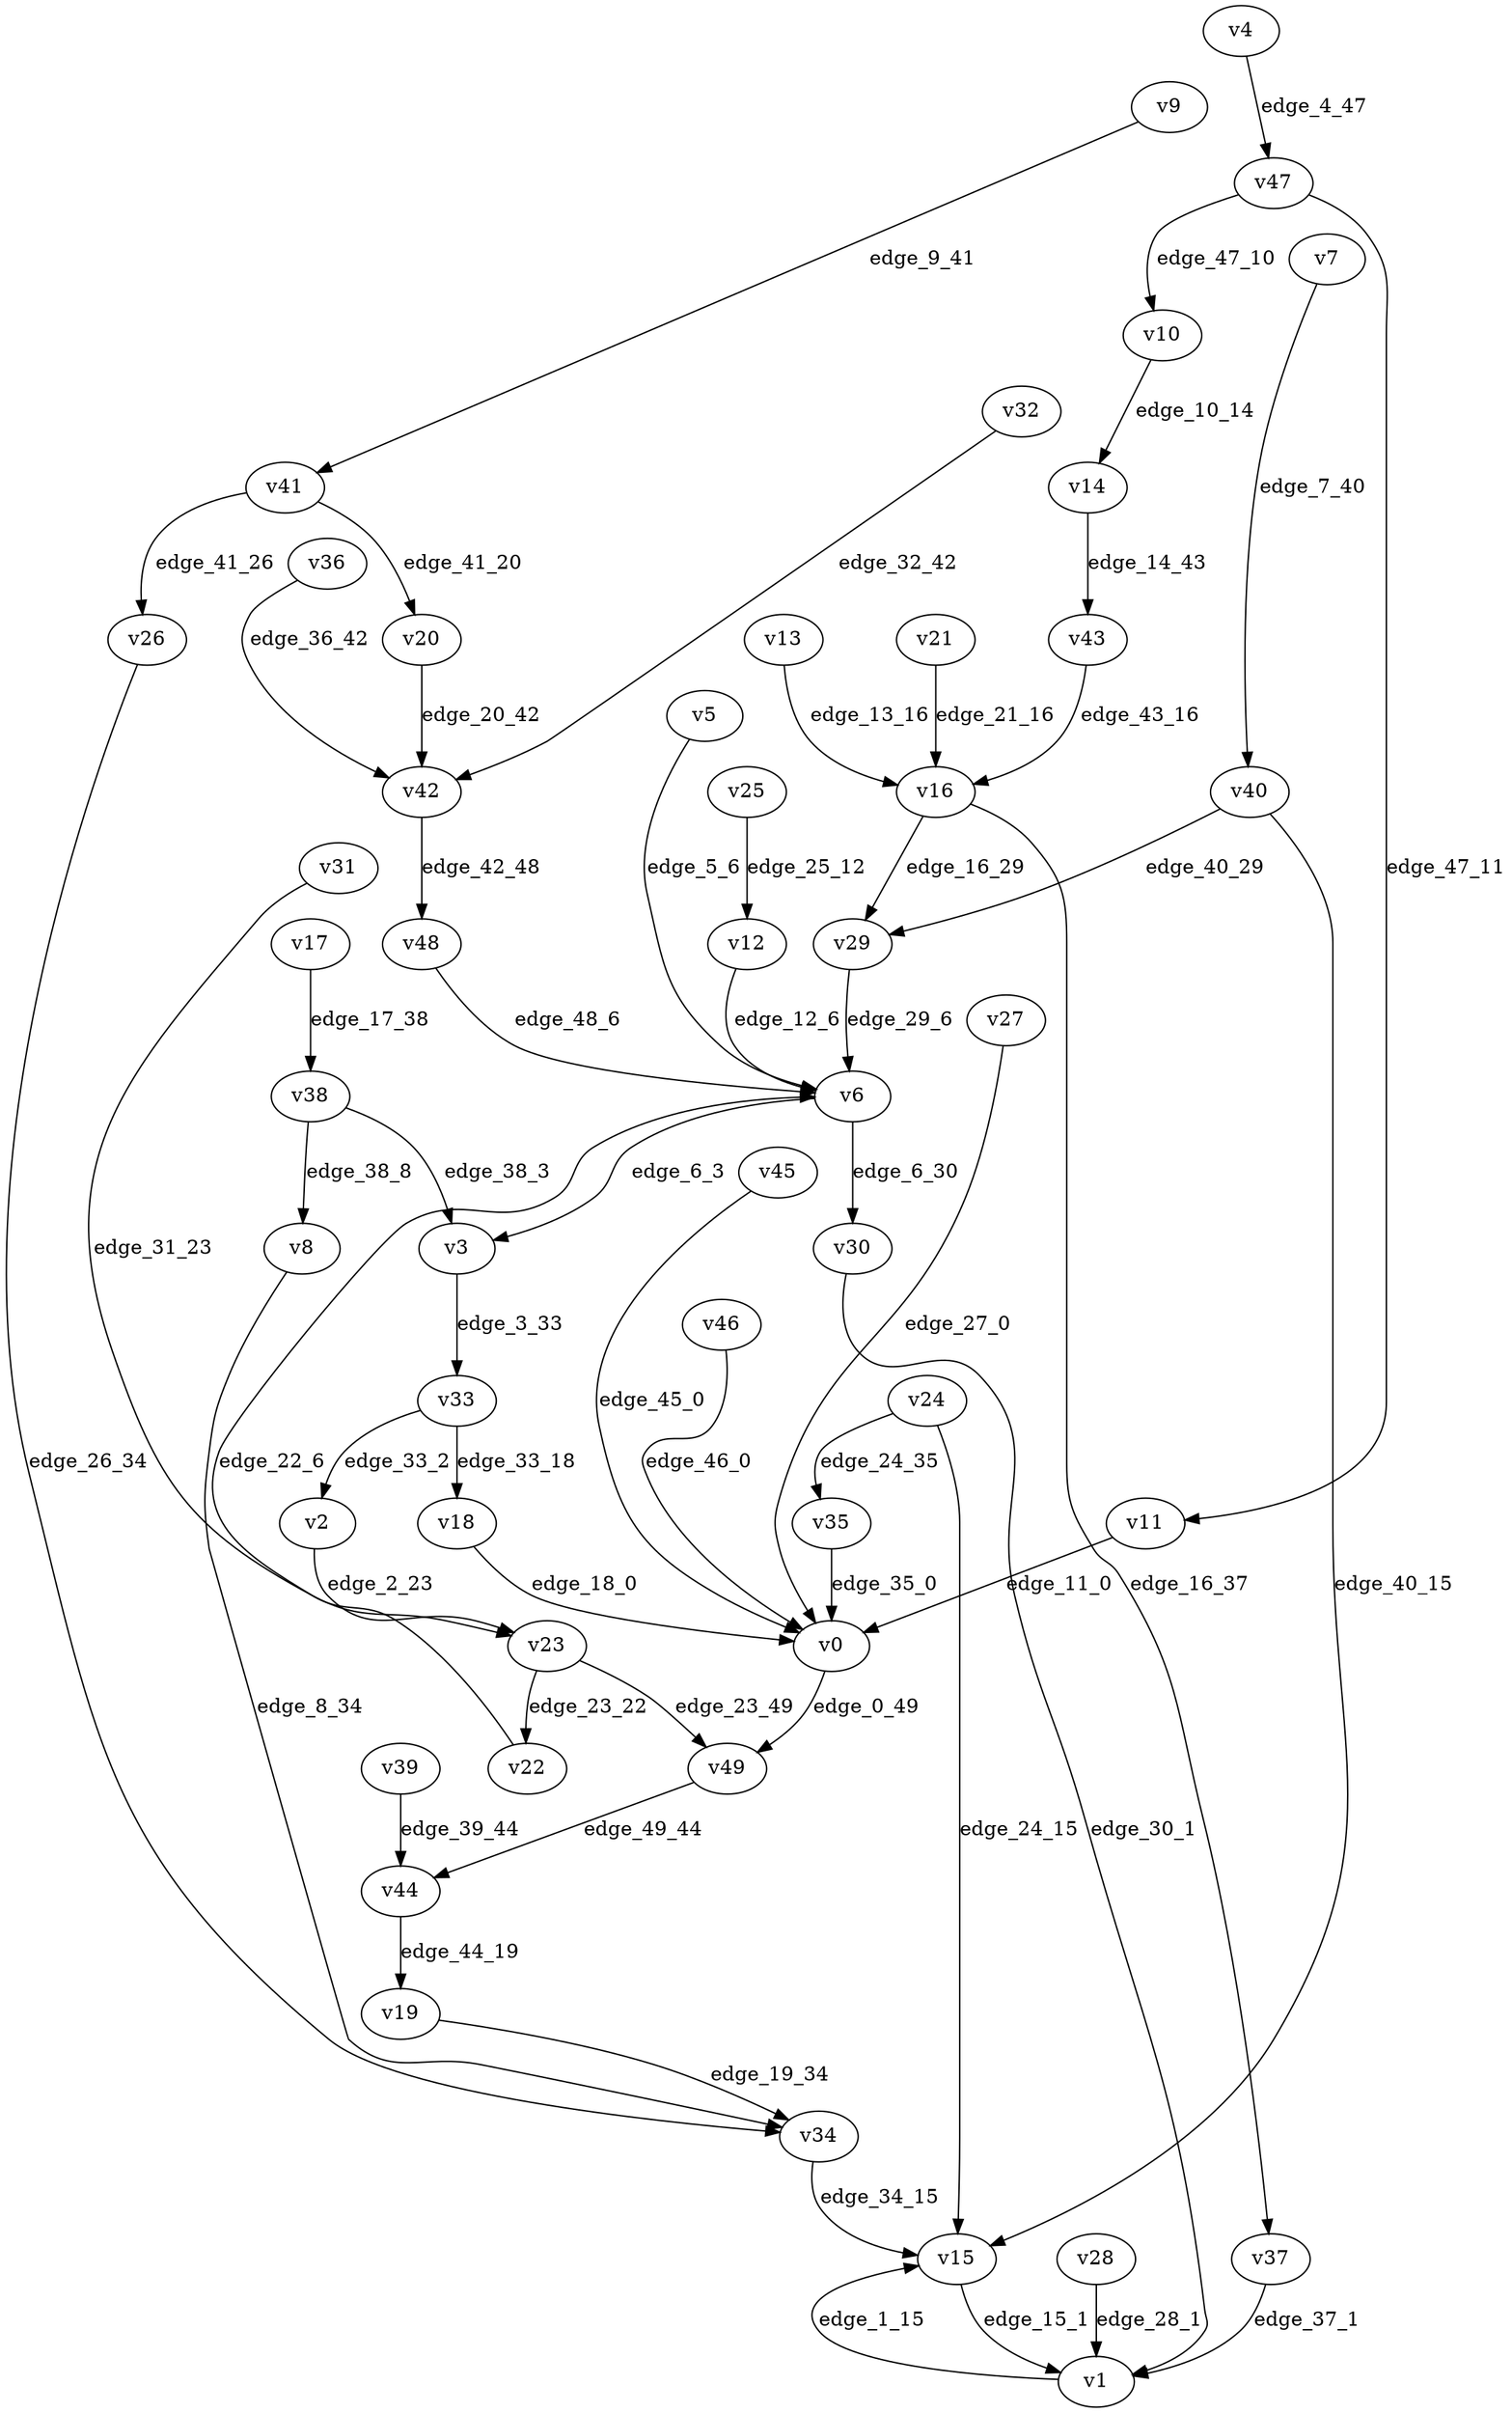 digraph G {
    // Stochastic discounted game

    v0 [name="v0", player=-1];
    v1 [name="v1", player=-1];
    v2 [name="v2", player=1];
    v3 [name="v3", player=1];
    v4 [name="v4", player=1];
    v5 [name="v5", player=0];
    v6 [name="v6", player=-1];
    v7 [name="v7", player=1];
    v8 [name="v8", player=1];
    v9 [name="v9", player=0];
    v10 [name="v10", player=0];
    v11 [name="v11", player=1];
    v12 [name="v12", player=0];
    v13 [name="v13", player=0];
    v14 [name="v14", player=-1];
    v15 [name="v15", player=1];
    v16 [name="v16", player=-1];
    v17 [name="v17", player=1];
    v18 [name="v18", player=0];
    v19 [name="v19", player=0];
    v20 [name="v20", player=1];
    v21 [name="v21", player=0];
    v22 [name="v22", player=1];
    v23 [name="v23", player=-1];
    v24 [name="v24", player=-1];
    v25 [name="v25", player=-1];
    v26 [name="v26", player=0];
    v27 [name="v27", player=1];
    v28 [name="v28", player=1];
    v29 [name="v29", player=0];
    v30 [name="v30", player=1];
    v31 [name="v31", player=1];
    v32 [name="v32", player=0];
    v33 [name="v33", player=-1];
    v34 [name="v34", player=-1];
    v35 [name="v35", player=1];
    v36 [name="v36", player=1];
    v37 [name="v37", player=0];
    v38 [name="v38", player=-1];
    v39 [name="v39", player=0];
    v40 [name="v40", player=-1];
    v41 [name="v41", player=-1];
    v42 [name="v42", player=-1];
    v43 [name="v43", player=0];
    v44 [name="v44", player=-1];
    v45 [name="v45", player=0];
    v46 [name="v46", player=1];
    v47 [name="v47", player=-1];
    v48 [name="v48", player=0];
    v49 [name="v49", player=0];

    v0 -> v49 [label="edge_0_49", probability=1.000000];
    v1 -> v15 [label="edge_1_15", probability=1.000000];
    v2 -> v23 [label="edge_2_23", weight=-9.038366, discount=0.746207];
    v3 -> v33 [label="edge_3_33", weight=4.831675, discount=0.753270];
    v4 -> v47 [label="edge_4_47", weight=-6.167204, discount=0.508363];
    v5 -> v6 [label="edge_5_6", weight=-3.393982, discount=0.571026];
    v6 -> v30 [label="edge_6_30", probability=0.515388];
    v6 -> v3 [label="edge_6_3", probability=0.484612];
    v7 -> v40 [label="edge_7_40", weight=-0.749570, discount=0.452588];
    v8 -> v34 [label="edge_8_34", weight=0.461020, discount=0.258665];
    v9 -> v41 [label="edge_9_41", weight=-4.794611, discount=0.756538];
    v10 -> v14 [label="edge_10_14", weight=-3.180319, discount=0.370781];
    v11 -> v0 [label="edge_11_0", weight=8.771489, discount=0.428518];
    v12 -> v6 [label="edge_12_6", weight=-4.913310, discount=0.331668];
    v13 -> v16 [label="edge_13_16", weight=1.235999, discount=0.299563];
    v14 -> v43 [label="edge_14_43", probability=1.000000];
    v15 -> v1 [label="edge_15_1", weight=2.115157, discount=0.766506];
    v16 -> v37 [label="edge_16_37", probability=0.484346];
    v16 -> v29 [label="edge_16_29", probability=0.515654];
    v17 -> v38 [label="edge_17_38", weight=2.212460, discount=0.432758];
    v18 -> v0 [label="edge_18_0", weight=-0.033835, discount=0.858605];
    v19 -> v34 [label="edge_19_34", weight=-7.126534, discount=0.827823];
    v20 -> v42 [label="edge_20_42", weight=7.254845, discount=0.675322];
    v21 -> v16 [label="edge_21_16", weight=3.389092, discount=0.675127];
    v22 -> v6 [label="edge_22_6", weight=-2.670960, discount=0.766681];
    v23 -> v49 [label="edge_23_49", probability=0.571601];
    v23 -> v22 [label="edge_23_22", probability=0.428399];
    v24 -> v35 [label="edge_24_35", probability=0.383442];
    v24 -> v15 [label="edge_24_15", probability=0.616558];
    v25 -> v12 [label="edge_25_12", probability=1.000000];
    v26 -> v34 [label="edge_26_34", weight=-1.544065, discount=0.852089];
    v27 -> v0 [label="edge_27_0", weight=-3.563036, discount=0.218183];
    v28 -> v1 [label="edge_28_1", weight=6.744466, discount=0.385706];
    v29 -> v6 [label="edge_29_6", weight=9.859236, discount=0.690970];
    v30 -> v1 [label="edge_30_1", weight=0.912807, discount=0.566763];
    v31 -> v23 [label="edge_31_23", weight=-4.820626, discount=0.773012];
    v32 -> v42 [label="edge_32_42", weight=-3.565624, discount=0.262341];
    v33 -> v18 [label="edge_33_18", probability=0.529813];
    v33 -> v2 [label="edge_33_2", probability=0.470187];
    v34 -> v15 [label="edge_34_15", probability=1.000000];
    v35 -> v0 [label="edge_35_0", weight=8.683164, discount=0.403059];
    v36 -> v42 [label="edge_36_42", weight=-3.430401, discount=0.165642];
    v37 -> v1 [label="edge_37_1", weight=2.300606, discount=0.861976];
    v38 -> v3 [label="edge_38_3", probability=0.596492];
    v38 -> v8 [label="edge_38_8", probability=0.403508];
    v39 -> v44 [label="edge_39_44", weight=6.750807, discount=0.583000];
    v40 -> v29 [label="edge_40_29", probability=0.348411];
    v40 -> v15 [label="edge_40_15", probability=0.651589];
    v41 -> v20 [label="edge_41_20", probability=0.627457];
    v41 -> v26 [label="edge_41_26", probability=0.372543];
    v42 -> v48 [label="edge_42_48", probability=1.000000];
    v43 -> v16 [label="edge_43_16", weight=3.022526, discount=0.751480];
    v44 -> v19 [label="edge_44_19", probability=1.000000];
    v45 -> v0 [label="edge_45_0", weight=-4.386768, discount=0.138077];
    v46 -> v0 [label="edge_46_0", weight=-4.824866, discount=0.158740];
    v47 -> v10 [label="edge_47_10", probability=0.607598];
    v47 -> v11 [label="edge_47_11", probability=0.392402];
    v48 -> v6 [label="edge_48_6", weight=-8.432142, discount=0.544004];
    v49 -> v44 [label="edge_49_44", weight=-7.868732, discount=0.756363];
}